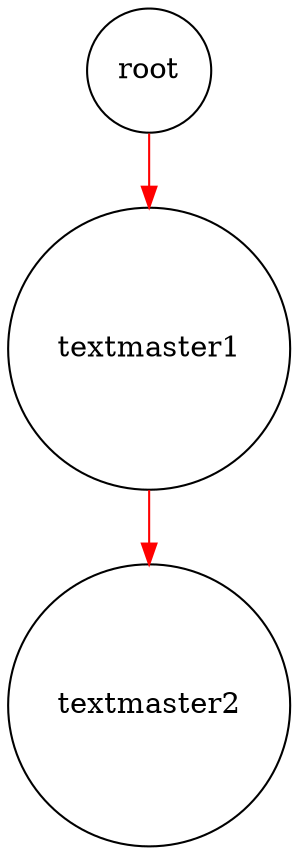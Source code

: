 digraph G{ 
node [shape=circle];
root -> textmaster1 [color= red];
textmaster1 -> textmaster2 [color= red];
}
